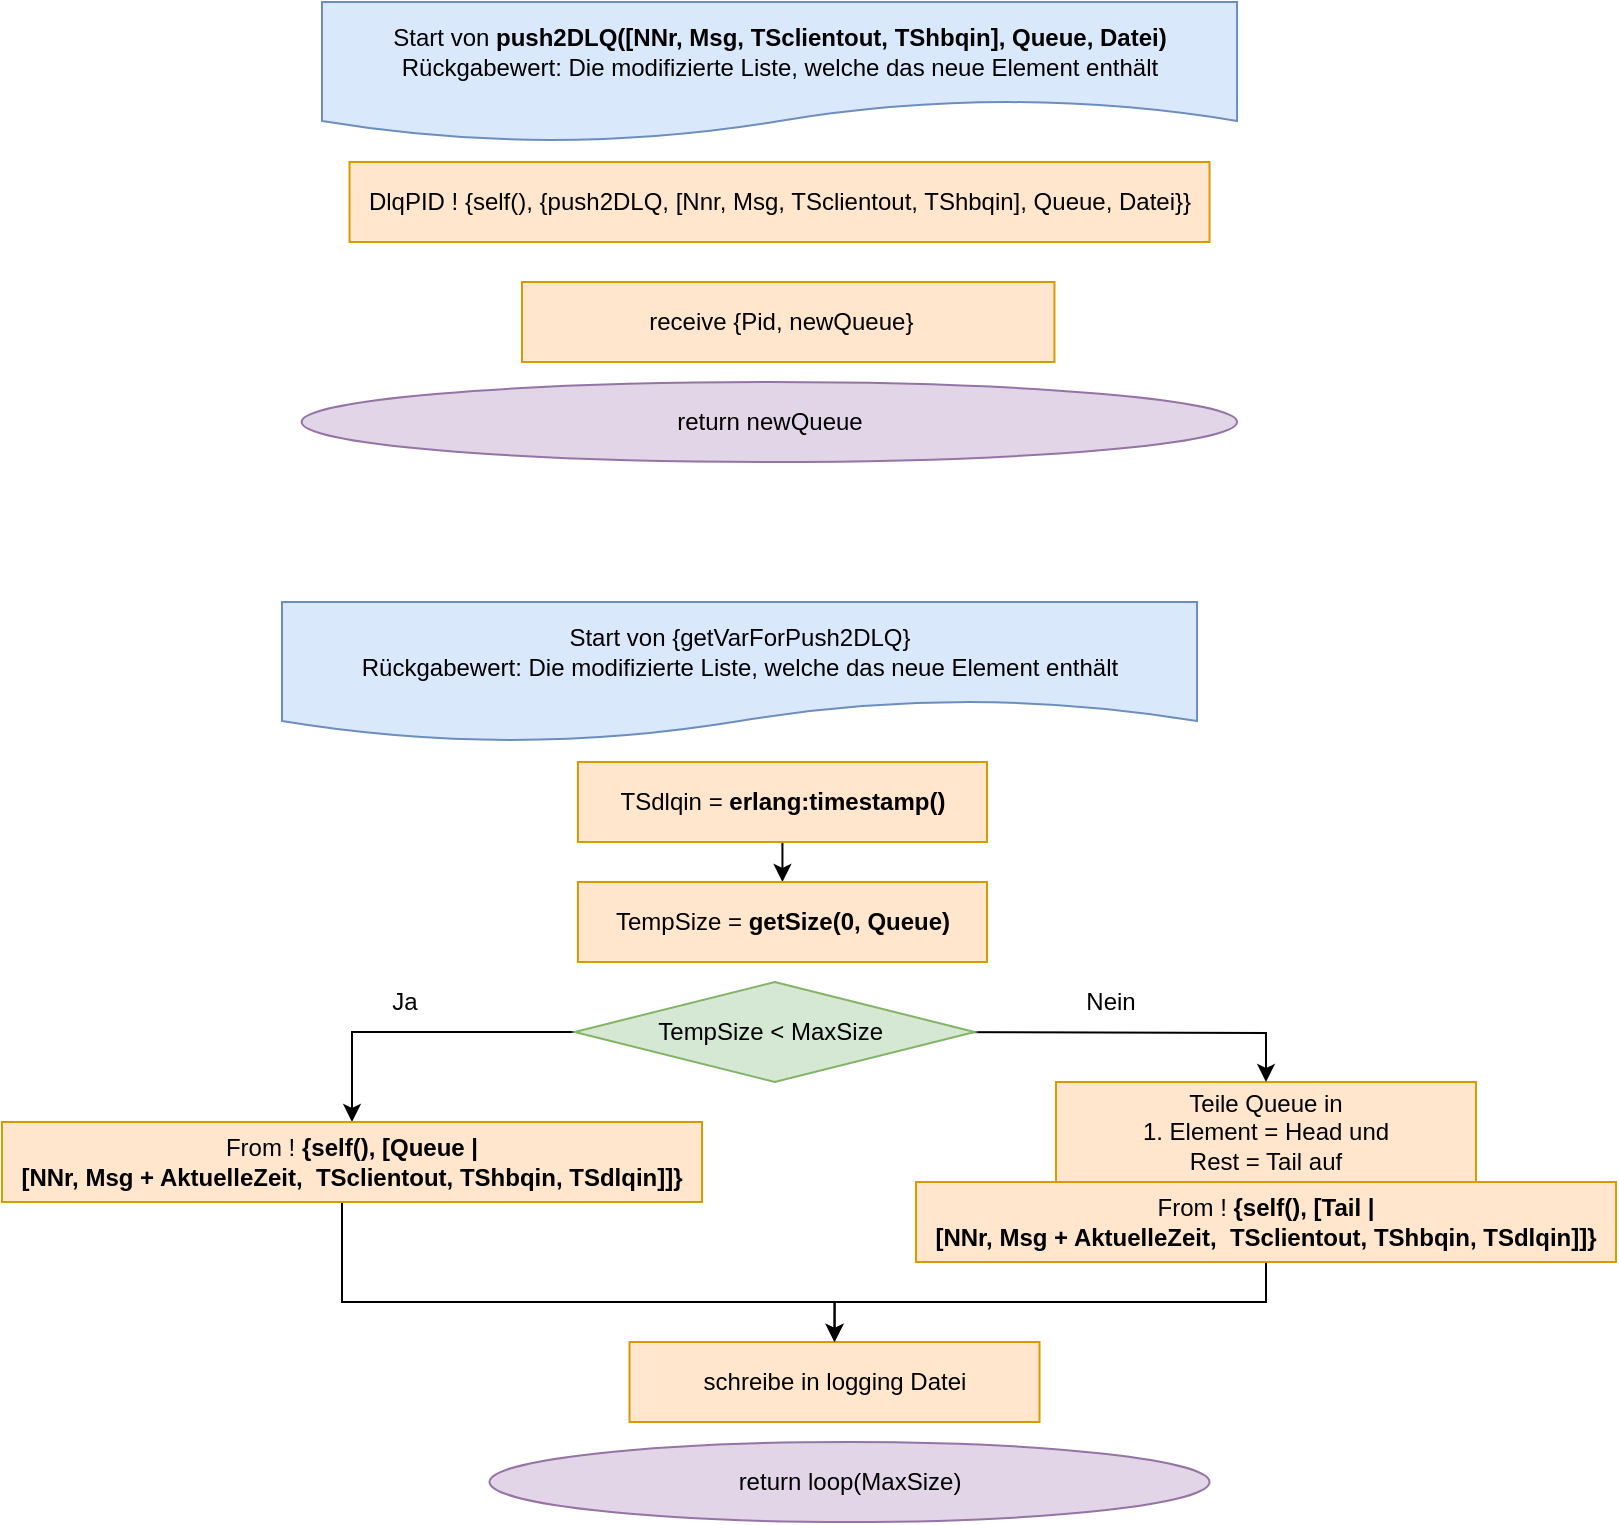 <mxfile version="15.8.7" type="device"><diagram id="C5RBs43oDa-KdzZeNtuy" name="Page-1"><mxGraphModel dx="3000" dy="997" grid="1" gridSize="10" guides="1" tooltips="1" connect="1" arrows="1" fold="1" page="1" pageScale="1" pageWidth="827" pageHeight="1169" math="0" shadow="0"><root><mxCell id="WIyWlLk6GJQsqaUBKTNV-0"/><mxCell id="WIyWlLk6GJQsqaUBKTNV-1" parent="WIyWlLk6GJQsqaUBKTNV-0"/><mxCell id="RlddpHbAyGk5wuKwECdA-0" value="Start von {getVarForPush2DLQ}&lt;br&gt;Rückgabewert: Die modifizierte Liste, welche das neue Element enthält" style="shape=document;whiteSpace=wrap;html=1;boundedLbl=1;fillColor=#dae8fc;strokeColor=#6c8ebf;" parent="WIyWlLk6GJQsqaUBKTNV-1" vertex="1"><mxGeometry x="-730" y="340" width="457.53" height="70" as="geometry"/></mxCell><mxCell id="qVk5Lb48RRkbQ2lrYv4r-40" style="edgeStyle=orthogonalEdgeStyle;rounded=0;orthogonalLoop=1;jettySize=auto;html=1;exitX=0.5;exitY=1;exitDx=0;exitDy=0;entryX=0.5;entryY=0;entryDx=0;entryDy=0;" parent="WIyWlLk6GJQsqaUBKTNV-1" source="CrBFzftgOQ0S_pDY9bDy-1" target="qVk5Lb48RRkbQ2lrYv4r-25" edge="1"><mxGeometry relative="1" as="geometry"/></mxCell><mxCell id="CrBFzftgOQ0S_pDY9bDy-1" value="TSdlqin = &lt;b&gt;erlang:timestamp()&lt;/b&gt;" style="rounded=0;whiteSpace=wrap;html=1;fillColor=#ffe6cc;strokeColor=#d79b00;" parent="WIyWlLk6GJQsqaUBKTNV-1" vertex="1"><mxGeometry x="-582.04" y="420" width="204.53" height="40" as="geometry"/></mxCell><mxCell id="qVk5Lb48RRkbQ2lrYv4r-25" value="TempSize = &lt;b&gt;getSize(0, Queue)&lt;/b&gt;" style="rounded=0;whiteSpace=wrap;html=1;fillColor=#ffe6cc;strokeColor=#d79b00;" parent="WIyWlLk6GJQsqaUBKTNV-1" vertex="1"><mxGeometry x="-582.04" y="480" width="204.53" height="40" as="geometry"/></mxCell><mxCell id="qVk5Lb48RRkbQ2lrYv4r-26" value="Teile Queue in&lt;br&gt;1. Element = Head und&lt;br&gt;Rest = Tail auf" style="rounded=0;whiteSpace=wrap;html=1;fillColor=#ffe6cc;strokeColor=#d79b00;" parent="WIyWlLk6GJQsqaUBKTNV-1" vertex="1"><mxGeometry x="-343" y="580" width="210" height="50" as="geometry"/></mxCell><mxCell id="6fS4ZqIH22SqP3B-wzQV-9" style="edgeStyle=orthogonalEdgeStyle;rounded=0;orthogonalLoop=1;jettySize=auto;html=1;exitX=1;exitY=0.5;exitDx=0;exitDy=0;entryX=0.5;entryY=0;entryDx=0;entryDy=0;" parent="WIyWlLk6GJQsqaUBKTNV-1" target="qVk5Lb48RRkbQ2lrYv4r-26" edge="1"><mxGeometry relative="1" as="geometry"><mxPoint x="-428.82" y="555" as="sourcePoint"/></mxGeometry></mxCell><mxCell id="fHHTHfqxL1TjuP7j_xYP-1" style="edgeStyle=orthogonalEdgeStyle;rounded=0;orthogonalLoop=1;jettySize=auto;html=1;exitX=0;exitY=0.5;exitDx=0;exitDy=0;entryX=0.5;entryY=0;entryDx=0;entryDy=0;" parent="WIyWlLk6GJQsqaUBKTNV-1" source="qVk5Lb48RRkbQ2lrYv4r-28" target="6fS4ZqIH22SqP3B-wzQV-5" edge="1"><mxGeometry relative="1" as="geometry"/></mxCell><mxCell id="qVk5Lb48RRkbQ2lrYv4r-28" value="&lt;span style=&quot;font-weight: normal&quot;&gt;TempSize &amp;lt; MaxSize&amp;nbsp;&lt;/span&gt;" style="rhombus;whiteSpace=wrap;html=1;rounded=0;fillColor=#d5e8d4;strokeColor=#82b366;fontStyle=1" parent="WIyWlLk6GJQsqaUBKTNV-1" vertex="1"><mxGeometry x="-583.64" y="530" width="200" height="50" as="geometry"/></mxCell><mxCell id="qVk5Lb48RRkbQ2lrYv4r-34" value="Ja" style="text;html=1;align=center;verticalAlign=middle;resizable=0;points=[];autosize=1;strokeColor=none;fillColor=none;" parent="WIyWlLk6GJQsqaUBKTNV-1" vertex="1"><mxGeometry x="-683.64" y="530" width="30" height="20" as="geometry"/></mxCell><mxCell id="qVk5Lb48RRkbQ2lrYv4r-35" value="Nein" style="text;html=1;align=center;verticalAlign=middle;resizable=0;points=[];autosize=1;strokeColor=none;fillColor=none;" parent="WIyWlLk6GJQsqaUBKTNV-1" vertex="1"><mxGeometry x="-336.19" y="530" width="40" height="20" as="geometry"/></mxCell><mxCell id="zgpv6cG03eKGr1xj_AsK-1" value="schreibe in logging Datei" style="rounded=0;whiteSpace=wrap;html=1;fillColor=#ffe6cc;strokeColor=#d79b00;" parent="WIyWlLk6GJQsqaUBKTNV-1" vertex="1"><mxGeometry x="-556.24" y="710" width="205" height="40" as="geometry"/></mxCell><mxCell id="6fS4ZqIH22SqP3B-wzQV-0" value="Start von &lt;b&gt;push2DLQ([NNr, Msg, TSclientout, TShbqin], Queue, Datei)&lt;/b&gt;&lt;br&gt;Rückgabewert: Die modifizierte Liste, welche das neue Element enthält" style="shape=document;whiteSpace=wrap;html=1;boundedLbl=1;fillColor=#dae8fc;strokeColor=#6c8ebf;" parent="WIyWlLk6GJQsqaUBKTNV-1" vertex="1"><mxGeometry x="-710" y="40" width="457.53" height="70" as="geometry"/></mxCell><mxCell id="6fS4ZqIH22SqP3B-wzQV-1" value="DlqPID ! {self(), {push2DLQ, [Nnr, Msg, TSclientout, TShbqin], Queue, Datei}}" style="rounded=0;whiteSpace=wrap;html=1;fillColor=#ffe6cc;strokeColor=#d79b00;" parent="WIyWlLk6GJQsqaUBKTNV-1" vertex="1"><mxGeometry x="-696.24" y="120" width="430" height="40" as="geometry"/></mxCell><mxCell id="6fS4ZqIH22SqP3B-wzQV-2" value="return newQueue" style="ellipse;whiteSpace=wrap;html=1;rounded=0;fillColor=#e1d5e7;strokeColor=#9673a6;" parent="WIyWlLk6GJQsqaUBKTNV-1" vertex="1"><mxGeometry x="-720.2" y="230" width="467.73" height="40" as="geometry"/></mxCell><mxCell id="6fS4ZqIH22SqP3B-wzQV-3" value="receive {Pid, newQueue}&amp;nbsp;&amp;nbsp;" style="rounded=0;whiteSpace=wrap;html=1;fillColor=#ffe6cc;strokeColor=#d79b00;" parent="WIyWlLk6GJQsqaUBKTNV-1" vertex="1"><mxGeometry x="-610" y="180" width="266.24" height="40" as="geometry"/></mxCell><mxCell id="2OtvQFd0UT0qY8nlw0At-1" style="edgeStyle=orthogonalEdgeStyle;rounded=0;orthogonalLoop=1;jettySize=auto;html=1;exitX=0.5;exitY=1;exitDx=0;exitDy=0;entryX=0.5;entryY=0;entryDx=0;entryDy=0;" parent="WIyWlLk6GJQsqaUBKTNV-1" source="6fS4ZqIH22SqP3B-wzQV-5" target="zgpv6cG03eKGr1xj_AsK-1" edge="1"><mxGeometry relative="1" as="geometry"><Array as="points"><mxPoint x="-700" y="640"/><mxPoint x="-700" y="690"/><mxPoint x="-454" y="690"/></Array></mxGeometry></mxCell><mxCell id="6fS4ZqIH22SqP3B-wzQV-5" value="From !&lt;b&gt;&amp;nbsp;{self(), [Queue | &lt;br&gt;[NNr, Msg + AktuelleZeit,&amp;nbsp; TSclientout, TShbqin, TSdlqin]]}&lt;/b&gt;" style="rounded=0;whiteSpace=wrap;html=1;fillColor=#ffe6cc;strokeColor=#d79b00;" parent="WIyWlLk6GJQsqaUBKTNV-1" vertex="1"><mxGeometry x="-870" y="600" width="350" height="40" as="geometry"/></mxCell><mxCell id="2OtvQFd0UT0qY8nlw0At-2" style="edgeStyle=orthogonalEdgeStyle;rounded=0;orthogonalLoop=1;jettySize=auto;html=1;exitX=0.5;exitY=1;exitDx=0;exitDy=0;entryX=0.5;entryY=0;entryDx=0;entryDy=0;" parent="WIyWlLk6GJQsqaUBKTNV-1" source="6fS4ZqIH22SqP3B-wzQV-6" target="zgpv6cG03eKGr1xj_AsK-1" edge="1"><mxGeometry relative="1" as="geometry"/></mxCell><mxCell id="6fS4ZqIH22SqP3B-wzQV-6" value="From !&lt;b&gt;&amp;nbsp;{self(), [Tail | &lt;br&gt;[NNr, Msg + AktuelleZeit,&amp;nbsp; TSclientout, TShbqin, TSdlqin]]}&lt;/b&gt;" style="rounded=0;whiteSpace=wrap;html=1;fillColor=#ffe6cc;strokeColor=#d79b00;" parent="WIyWlLk6GJQsqaUBKTNV-1" vertex="1"><mxGeometry x="-413" y="630" width="350" height="40" as="geometry"/></mxCell><mxCell id="6fS4ZqIH22SqP3B-wzQV-7" value="return loop(MaxSize)" style="ellipse;whiteSpace=wrap;html=1;rounded=0;fillColor=#e1d5e7;strokeColor=#9673a6;" parent="WIyWlLk6GJQsqaUBKTNV-1" vertex="1"><mxGeometry x="-626.24" y="760" width="360" height="40" as="geometry"/></mxCell></root></mxGraphModel></diagram></mxfile>
